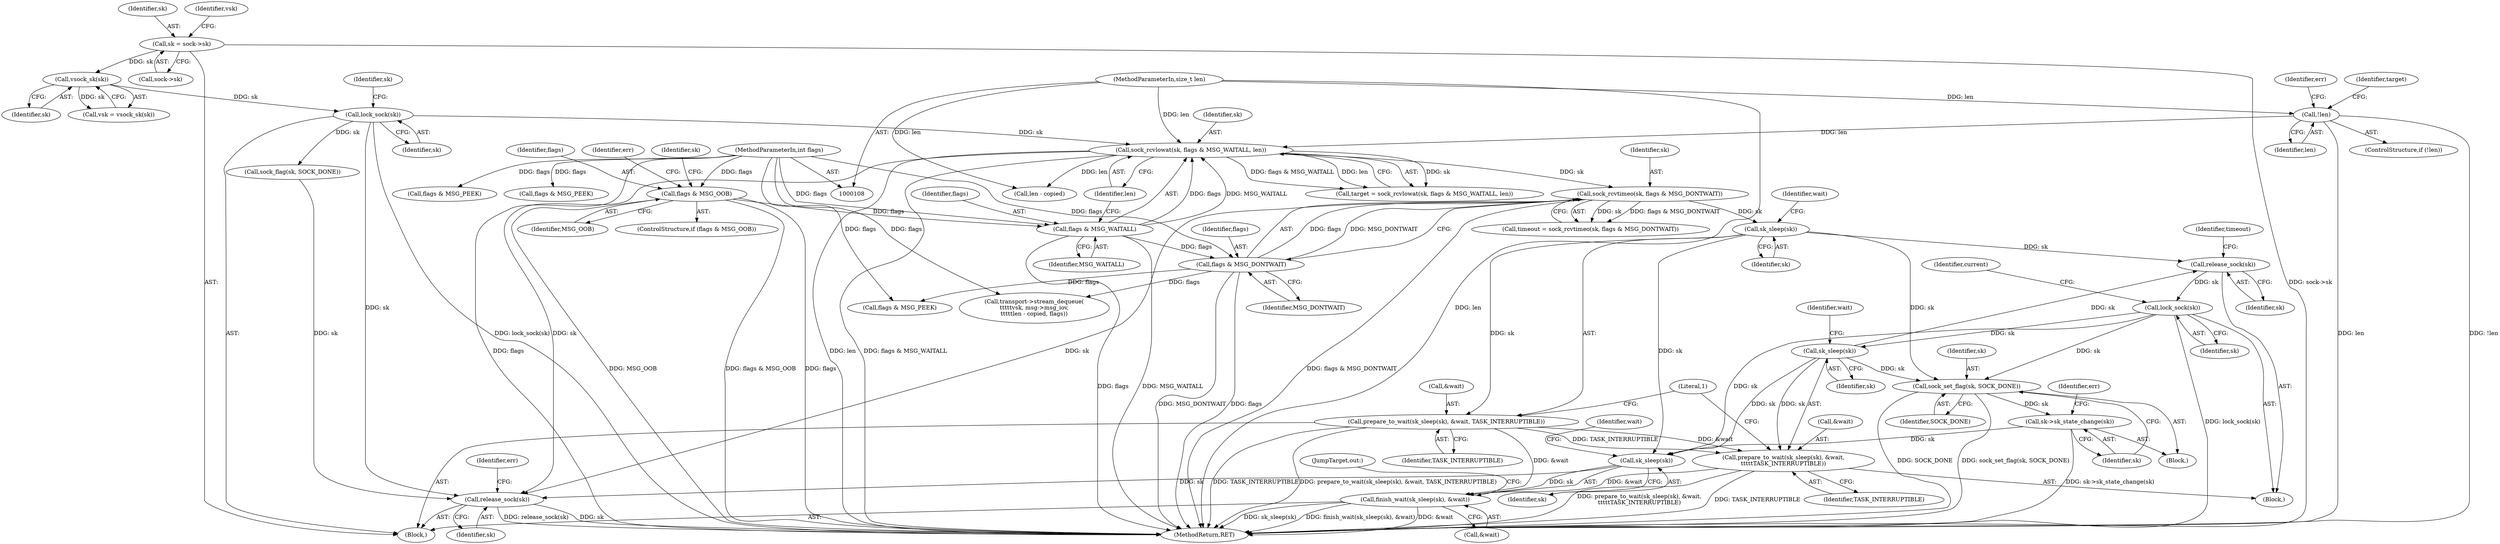 digraph "0_linux_f3d3342602f8bcbf37d7c46641cb9bca7618eb1c_37@API" {
"1000229" [label="(Call,sk_sleep(sk))"];
"1000208" [label="(Call,sock_rcvtimeo(sk, flags & MSG_DONTWAIT))"];
"1000189" [label="(Call,sock_rcvlowat(sk, flags & MSG_WAITALL, len))"];
"1000136" [label="(Call,lock_sock(sk))"];
"1000131" [label="(Call,vsock_sk(sk))"];
"1000124" [label="(Call,sk = sock->sk)"];
"1000191" [label="(Call,flags & MSG_WAITALL)"];
"1000159" [label="(Call,flags & MSG_OOB)"];
"1000113" [label="(MethodParameterIn,int flags)"];
"1000180" [label="(Call,!len)"];
"1000112" [label="(MethodParameterIn,size_t len)"];
"1000210" [label="(Call,flags & MSG_DONTWAIT)"];
"1000228" [label="(Call,prepare_to_wait(sk_sleep(sk), &wait, TASK_INTERRUPTIBLE))"];
"1000396" [label="(Call,prepare_to_wait(sk_sleep(sk), &wait,\n\t\t\t\t\tTASK_INTERRUPTIBLE))"];
"1000460" [label="(Call,finish_wait(sk_sleep(sk), &wait))"];
"1000368" [label="(Call,release_sock(sk))"];
"1000374" [label="(Call,lock_sock(sk))"];
"1000397" [label="(Call,sk_sleep(sk))"];
"1000451" [label="(Call,sock_set_flag(sk, SOCK_DONE))"];
"1000454" [label="(Call,sk->sk_state_change(sk))"];
"1000461" [label="(Call,sk_sleep(sk))"];
"1000466" [label="(Call,release_sock(sk))"];
"1000465" [label="(JumpTarget,out:)"];
"1000137" [label="(Identifier,sk)"];
"1000124" [label="(Call,sk = sock->sk)"];
"1000171" [label="(Identifier,sk)"];
"1000141" [label="(Identifier,sk)"];
"1000452" [label="(Identifier,sk)"];
"1000460" [label="(Call,finish_wait(sk_sleep(sk), &wait))"];
"1000126" [label="(Call,sock->sk)"];
"1000160" [label="(Identifier,flags)"];
"1000146" [label="(Call,sock_flag(sk, SOCK_DONE))"];
"1000193" [label="(Identifier,MSG_WAITALL)"];
"1000273" [label="(Call,transport->stream_dequeue(\n\t\t\t\t\tvsk, msg->msg_iov,\n\t\t\t\t\tlen - copied, flags))"];
"1000211" [label="(Identifier,flags)"];
"1000375" [label="(Identifier,sk)"];
"1000466" [label="(Call,release_sock(sk))"];
"1000467" [label="(Identifier,sk)"];
"1000129" [label="(Call,vsk = vsock_sk(sk))"];
"1000451" [label="(Call,sock_set_flag(sk, SOCK_DONE))"];
"1000401" [label="(Identifier,TASK_INTERRUPTIBLE)"];
"1000462" [label="(Identifier,sk)"];
"1000184" [label="(Identifier,err)"];
"1000208" [label="(Call,sock_rcvtimeo(sk, flags & MSG_DONTWAIT))"];
"1000317" [label="(Call,flags & MSG_PEEK)"];
"1000164" [label="(Identifier,err)"];
"1000400" [label="(Identifier,wait)"];
"1000233" [label="(Identifier,TASK_INTERRUPTIBLE)"];
"1000229" [label="(Call,sk_sleep(sk))"];
"1000189" [label="(Call,sock_rcvlowat(sk, flags & MSG_WAITALL, len))"];
"1000180" [label="(Call,!len)"];
"1000302" [label="(Call,flags & MSG_PEEK)"];
"1000232" [label="(Identifier,wait)"];
"1000192" [label="(Identifier,flags)"];
"1000231" [label="(Call,&wait)"];
"1000396" [label="(Call,prepare_to_wait(sk_sleep(sk), &wait,\n\t\t\t\t\tTASK_INTERRUPTIBLE))"];
"1000210" [label="(Call,flags & MSG_DONTWAIT)"];
"1000194" [label="(Identifier,len)"];
"1000112" [label="(MethodParameterIn,size_t len)"];
"1000212" [label="(Identifier,MSG_DONTWAIT)"];
"1000374" [label="(Call,lock_sock(sk))"];
"1000125" [label="(Identifier,sk)"];
"1000228" [label="(Call,prepare_to_wait(sk_sleep(sk), &wait, TASK_INTERRUPTIBLE))"];
"1000114" [label="(Block,)"];
"1000159" [label="(Call,flags & MSG_OOB)"];
"1000161" [label="(Identifier,MSG_OOB)"];
"1000464" [label="(Identifier,wait)"];
"1000461" [label="(Call,sk_sleep(sk))"];
"1000190" [label="(Identifier,sk)"];
"1000371" [label="(Identifier,timeout)"];
"1000136" [label="(Call,lock_sock(sk))"];
"1000463" [label="(Call,&wait)"];
"1000131" [label="(Call,vsock_sk(sk))"];
"1000453" [label="(Identifier,SOCK_DONE)"];
"1000191" [label="(Call,flags & MSG_WAITALL)"];
"1000132" [label="(Identifier,sk)"];
"1000429" [label="(Call,flags & MSG_PEEK)"];
"1000188" [label="(Identifier,target)"];
"1000378" [label="(Identifier,current)"];
"1000454" [label="(Call,sk->sk_state_change(sk))"];
"1000397" [label="(Call,sk_sleep(sk))"];
"1000187" [label="(Call,target = sock_rcvlowat(sk, flags & MSG_WAITALL, len))"];
"1000278" [label="(Call,len - copied)"];
"1000457" [label="(Identifier,err)"];
"1000469" [label="(Identifier,err)"];
"1000398" [label="(Identifier,sk)"];
"1000158" [label="(ControlStructure,if (flags & MSG_OOB))"];
"1000179" [label="(ControlStructure,if (!len))"];
"1000368" [label="(Call,release_sock(sk))"];
"1000470" [label="(MethodReturn,RET)"];
"1000113" [label="(MethodParameterIn,int flags)"];
"1000209" [label="(Identifier,sk)"];
"1000445" [label="(Block,)"];
"1000455" [label="(Identifier,sk)"];
"1000230" [label="(Identifier,sk)"];
"1000206" [label="(Call,timeout = sock_rcvtimeo(sk, flags & MSG_DONTWAIT))"];
"1000369" [label="(Identifier,sk)"];
"1000235" [label="(Literal,1)"];
"1000325" [label="(Block,)"];
"1000181" [label="(Identifier,len)"];
"1000399" [label="(Call,&wait)"];
"1000130" [label="(Identifier,vsk)"];
"1000229" -> "1000228"  [label="AST: "];
"1000229" -> "1000230"  [label="CFG: "];
"1000230" -> "1000229"  [label="AST: "];
"1000232" -> "1000229"  [label="CFG: "];
"1000229" -> "1000228"  [label="DDG: sk"];
"1000208" -> "1000229"  [label="DDG: sk"];
"1000229" -> "1000368"  [label="DDG: sk"];
"1000229" -> "1000451"  [label="DDG: sk"];
"1000229" -> "1000461"  [label="DDG: sk"];
"1000208" -> "1000206"  [label="AST: "];
"1000208" -> "1000210"  [label="CFG: "];
"1000209" -> "1000208"  [label="AST: "];
"1000210" -> "1000208"  [label="AST: "];
"1000206" -> "1000208"  [label="CFG: "];
"1000208" -> "1000470"  [label="DDG: flags & MSG_DONTWAIT"];
"1000208" -> "1000206"  [label="DDG: sk"];
"1000208" -> "1000206"  [label="DDG: flags & MSG_DONTWAIT"];
"1000189" -> "1000208"  [label="DDG: sk"];
"1000210" -> "1000208"  [label="DDG: flags"];
"1000210" -> "1000208"  [label="DDG: MSG_DONTWAIT"];
"1000208" -> "1000466"  [label="DDG: sk"];
"1000189" -> "1000187"  [label="AST: "];
"1000189" -> "1000194"  [label="CFG: "];
"1000190" -> "1000189"  [label="AST: "];
"1000191" -> "1000189"  [label="AST: "];
"1000194" -> "1000189"  [label="AST: "];
"1000187" -> "1000189"  [label="CFG: "];
"1000189" -> "1000470"  [label="DDG: len"];
"1000189" -> "1000470"  [label="DDG: flags & MSG_WAITALL"];
"1000189" -> "1000187"  [label="DDG: sk"];
"1000189" -> "1000187"  [label="DDG: flags & MSG_WAITALL"];
"1000189" -> "1000187"  [label="DDG: len"];
"1000136" -> "1000189"  [label="DDG: sk"];
"1000191" -> "1000189"  [label="DDG: flags"];
"1000191" -> "1000189"  [label="DDG: MSG_WAITALL"];
"1000180" -> "1000189"  [label="DDG: len"];
"1000112" -> "1000189"  [label="DDG: len"];
"1000189" -> "1000278"  [label="DDG: len"];
"1000189" -> "1000466"  [label="DDG: sk"];
"1000136" -> "1000114"  [label="AST: "];
"1000136" -> "1000137"  [label="CFG: "];
"1000137" -> "1000136"  [label="AST: "];
"1000141" -> "1000136"  [label="CFG: "];
"1000136" -> "1000470"  [label="DDG: lock_sock(sk)"];
"1000131" -> "1000136"  [label="DDG: sk"];
"1000136" -> "1000146"  [label="DDG: sk"];
"1000136" -> "1000466"  [label="DDG: sk"];
"1000131" -> "1000129"  [label="AST: "];
"1000131" -> "1000132"  [label="CFG: "];
"1000132" -> "1000131"  [label="AST: "];
"1000129" -> "1000131"  [label="CFG: "];
"1000131" -> "1000129"  [label="DDG: sk"];
"1000124" -> "1000131"  [label="DDG: sk"];
"1000124" -> "1000114"  [label="AST: "];
"1000124" -> "1000126"  [label="CFG: "];
"1000125" -> "1000124"  [label="AST: "];
"1000126" -> "1000124"  [label="AST: "];
"1000130" -> "1000124"  [label="CFG: "];
"1000124" -> "1000470"  [label="DDG: sock->sk"];
"1000191" -> "1000193"  [label="CFG: "];
"1000192" -> "1000191"  [label="AST: "];
"1000193" -> "1000191"  [label="AST: "];
"1000194" -> "1000191"  [label="CFG: "];
"1000191" -> "1000470"  [label="DDG: MSG_WAITALL"];
"1000191" -> "1000470"  [label="DDG: flags"];
"1000159" -> "1000191"  [label="DDG: flags"];
"1000113" -> "1000191"  [label="DDG: flags"];
"1000191" -> "1000210"  [label="DDG: flags"];
"1000159" -> "1000158"  [label="AST: "];
"1000159" -> "1000161"  [label="CFG: "];
"1000160" -> "1000159"  [label="AST: "];
"1000161" -> "1000159"  [label="AST: "];
"1000164" -> "1000159"  [label="CFG: "];
"1000171" -> "1000159"  [label="CFG: "];
"1000159" -> "1000470"  [label="DDG: flags & MSG_OOB"];
"1000159" -> "1000470"  [label="DDG: flags"];
"1000159" -> "1000470"  [label="DDG: MSG_OOB"];
"1000113" -> "1000159"  [label="DDG: flags"];
"1000113" -> "1000108"  [label="AST: "];
"1000113" -> "1000470"  [label="DDG: flags"];
"1000113" -> "1000210"  [label="DDG: flags"];
"1000113" -> "1000273"  [label="DDG: flags"];
"1000113" -> "1000302"  [label="DDG: flags"];
"1000113" -> "1000317"  [label="DDG: flags"];
"1000113" -> "1000429"  [label="DDG: flags"];
"1000180" -> "1000179"  [label="AST: "];
"1000180" -> "1000181"  [label="CFG: "];
"1000181" -> "1000180"  [label="AST: "];
"1000184" -> "1000180"  [label="CFG: "];
"1000188" -> "1000180"  [label="CFG: "];
"1000180" -> "1000470"  [label="DDG: len"];
"1000180" -> "1000470"  [label="DDG: !len"];
"1000112" -> "1000180"  [label="DDG: len"];
"1000112" -> "1000108"  [label="AST: "];
"1000112" -> "1000470"  [label="DDG: len"];
"1000112" -> "1000278"  [label="DDG: len"];
"1000210" -> "1000212"  [label="CFG: "];
"1000211" -> "1000210"  [label="AST: "];
"1000212" -> "1000210"  [label="AST: "];
"1000210" -> "1000470"  [label="DDG: MSG_DONTWAIT"];
"1000210" -> "1000470"  [label="DDG: flags"];
"1000210" -> "1000273"  [label="DDG: flags"];
"1000210" -> "1000429"  [label="DDG: flags"];
"1000228" -> "1000114"  [label="AST: "];
"1000228" -> "1000233"  [label="CFG: "];
"1000231" -> "1000228"  [label="AST: "];
"1000233" -> "1000228"  [label="AST: "];
"1000235" -> "1000228"  [label="CFG: "];
"1000228" -> "1000470"  [label="DDG: TASK_INTERRUPTIBLE"];
"1000228" -> "1000470"  [label="DDG: prepare_to_wait(sk_sleep(sk), &wait, TASK_INTERRUPTIBLE)"];
"1000228" -> "1000396"  [label="DDG: &wait"];
"1000228" -> "1000396"  [label="DDG: TASK_INTERRUPTIBLE"];
"1000228" -> "1000460"  [label="DDG: &wait"];
"1000396" -> "1000325"  [label="AST: "];
"1000396" -> "1000401"  [label="CFG: "];
"1000397" -> "1000396"  [label="AST: "];
"1000399" -> "1000396"  [label="AST: "];
"1000401" -> "1000396"  [label="AST: "];
"1000235" -> "1000396"  [label="CFG: "];
"1000396" -> "1000470"  [label="DDG: prepare_to_wait(sk_sleep(sk), &wait,\n\t\t\t\t\tTASK_INTERRUPTIBLE)"];
"1000396" -> "1000470"  [label="DDG: TASK_INTERRUPTIBLE"];
"1000397" -> "1000396"  [label="DDG: sk"];
"1000396" -> "1000460"  [label="DDG: &wait"];
"1000460" -> "1000114"  [label="AST: "];
"1000460" -> "1000463"  [label="CFG: "];
"1000461" -> "1000460"  [label="AST: "];
"1000463" -> "1000460"  [label="AST: "];
"1000465" -> "1000460"  [label="CFG: "];
"1000460" -> "1000470"  [label="DDG: sk_sleep(sk)"];
"1000460" -> "1000470"  [label="DDG: finish_wait(sk_sleep(sk), &wait)"];
"1000460" -> "1000470"  [label="DDG: &wait"];
"1000461" -> "1000460"  [label="DDG: sk"];
"1000368" -> "1000325"  [label="AST: "];
"1000368" -> "1000369"  [label="CFG: "];
"1000369" -> "1000368"  [label="AST: "];
"1000371" -> "1000368"  [label="CFG: "];
"1000397" -> "1000368"  [label="DDG: sk"];
"1000368" -> "1000374"  [label="DDG: sk"];
"1000374" -> "1000325"  [label="AST: "];
"1000374" -> "1000375"  [label="CFG: "];
"1000375" -> "1000374"  [label="AST: "];
"1000378" -> "1000374"  [label="CFG: "];
"1000374" -> "1000470"  [label="DDG: lock_sock(sk)"];
"1000374" -> "1000397"  [label="DDG: sk"];
"1000374" -> "1000451"  [label="DDG: sk"];
"1000374" -> "1000461"  [label="DDG: sk"];
"1000397" -> "1000398"  [label="CFG: "];
"1000398" -> "1000397"  [label="AST: "];
"1000400" -> "1000397"  [label="CFG: "];
"1000397" -> "1000451"  [label="DDG: sk"];
"1000397" -> "1000461"  [label="DDG: sk"];
"1000451" -> "1000445"  [label="AST: "];
"1000451" -> "1000453"  [label="CFG: "];
"1000452" -> "1000451"  [label="AST: "];
"1000453" -> "1000451"  [label="AST: "];
"1000455" -> "1000451"  [label="CFG: "];
"1000451" -> "1000470"  [label="DDG: SOCK_DONE"];
"1000451" -> "1000470"  [label="DDG: sock_set_flag(sk, SOCK_DONE)"];
"1000451" -> "1000454"  [label="DDG: sk"];
"1000454" -> "1000445"  [label="AST: "];
"1000454" -> "1000455"  [label="CFG: "];
"1000455" -> "1000454"  [label="AST: "];
"1000457" -> "1000454"  [label="CFG: "];
"1000454" -> "1000470"  [label="DDG: sk->sk_state_change(sk)"];
"1000454" -> "1000461"  [label="DDG: sk"];
"1000461" -> "1000462"  [label="CFG: "];
"1000462" -> "1000461"  [label="AST: "];
"1000464" -> "1000461"  [label="CFG: "];
"1000461" -> "1000466"  [label="DDG: sk"];
"1000466" -> "1000114"  [label="AST: "];
"1000466" -> "1000467"  [label="CFG: "];
"1000467" -> "1000466"  [label="AST: "];
"1000469" -> "1000466"  [label="CFG: "];
"1000466" -> "1000470"  [label="DDG: sk"];
"1000466" -> "1000470"  [label="DDG: release_sock(sk)"];
"1000146" -> "1000466"  [label="DDG: sk"];
}
